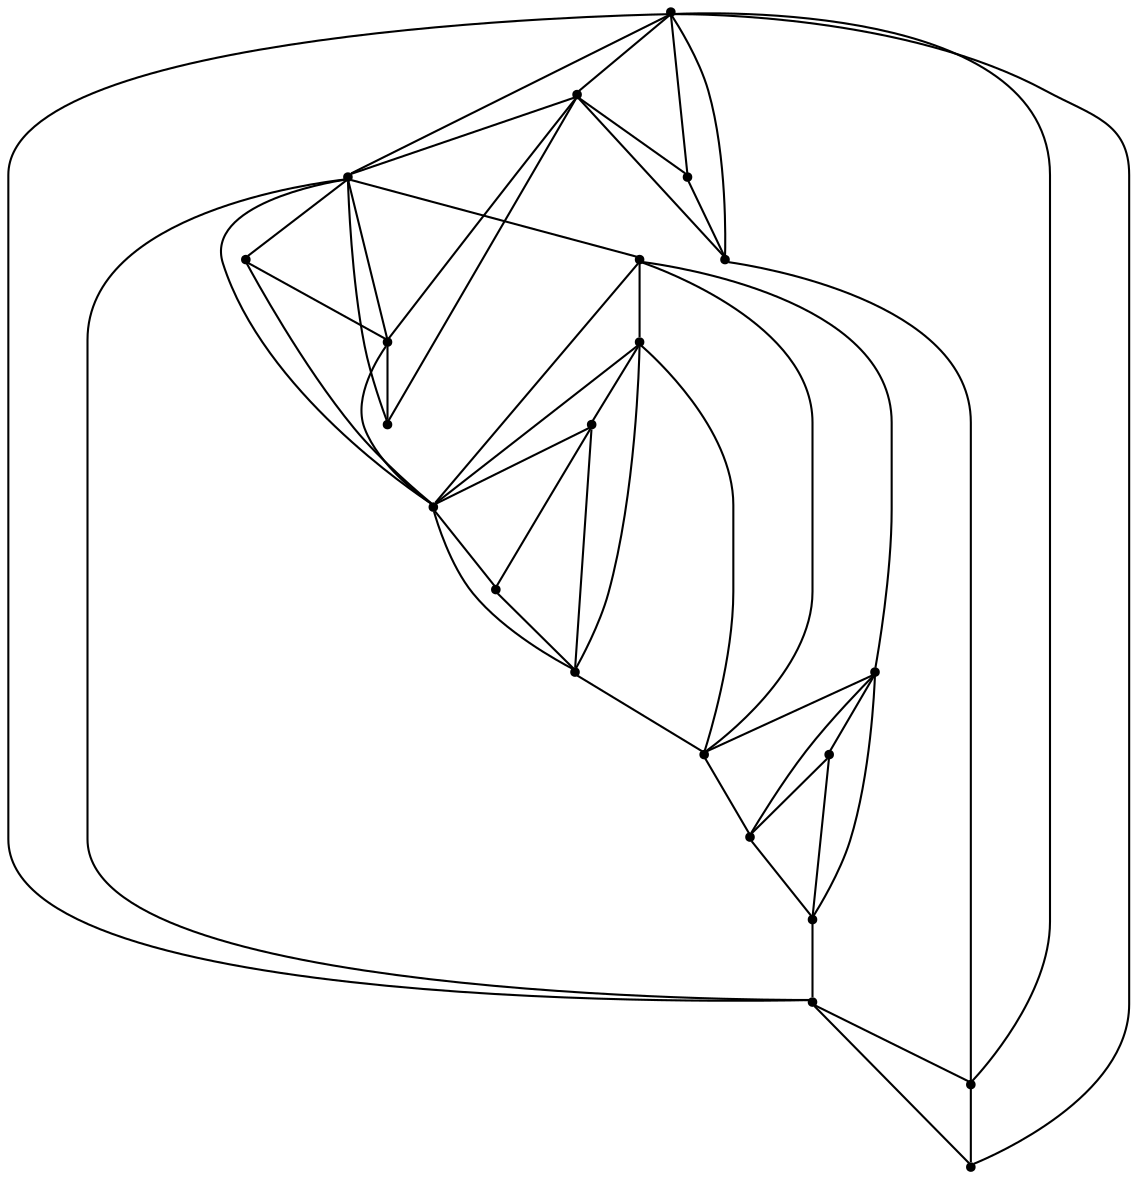 graph {
  node [shape=point,comment="{\"directed\":false,\"doi\":\"10.4230/LIPIcs.GD.2024.19\",\"figure\":\"9 (3)\"}"]

  v0 [pos="2055.3495659464643,1287.7660995455403"]
  v1 [pos="2046.8197151887182,1198.0029487746642"]
  v2 [pos="2002.3724808397455,1131.9781058157282"]
  v3 [pos="2017.74918300796,1369.0914752326562"]
  v4 [pos="1919.8397547621746,1089.741672143874"]
  v5 [pos="1965.4823358361866,1258.6100928798046"]
  v6 [pos="1933.4735503360912,1258.6100928798046"]
  v7 [pos="1918.97205361744,1174.709577667088"]
  v8 [pos="1917.4690303944365,1274.610647487814"]
  v9 [pos="1803.0248203963251,1409.9580023265987"]
  v10 [pos="1917.4690303944365,1306.6118838649377"]
  v11 [pos="1914.425843999109,1428.4912246513327"]
  v12 [pos="1885.4602448943413,1226.6089836637855"]
  v13 [pos="1768.8754001460268,1131.6730463262259"]
  v14 [pos="1885.4602448943413,1338.6129930809568"]
  v15 [pos="1869.4558521442937,1178.6073198397567"]
  v16 [pos="1799.0379994667283,1109.50238060957"]
  v17 [pos="1869.4558521442937,1258.6100928798046"]
  v18 [pos="1869.4558521442937,1354.613420527862"]
  v19 [pos="1837.4470666441985,1306.6118838649377"]
  v20 [pos="1735.4753928457105,1343.5431562604078"]
  v21 [pos="1805.4380267608885,1226.6089836637855"]

  v0 -- v1 [id="-1",pos="2055.3495659464643,1287.7660995455403 2044.601652547595,1261.1876484663892 2041.758411358882,1231.2666405964653 2046.8197151887182,1198.0029487746642"]
  v21 -- v17 [id="-2",pos="1805.4380267608885,1226.6089836637855 1869.4558521442937,1258.6100928798046 1869.4558521442937,1258.6100928798046 1869.4558521442937,1258.6100928798046"]
  v17 -- v19 [id="-3",pos="1869.4558521442937,1258.6100928798046 1837.4470666441985,1306.6118838649377 1837.4470666441985,1306.6118838649377 1837.4470666441985,1306.6118838649377"]
  v17 -- v8 [id="-4",pos="1869.4558521442937,1258.6100928798046 1917.4690303944365,1274.610647487814 1917.4690303944365,1274.610647487814 1917.4690303944365,1274.610647487814"]
  v17 -- v12 [id="-5",pos="1869.4558521442937,1258.6100928798046 1885.4602448943413,1226.6089836637855 1885.4602448943413,1226.6089836637855 1885.4602448943413,1226.6089836637855"]
  v14 -- v18 [id="-6",pos="1885.4602448943413,1338.6129930809568 1869.4558521442937,1354.613420527862 1869.4558521442937,1354.613420527862 1869.4558521442937,1354.613420527862"]
  v12 -- v15 [id="-7",pos="1885.4602448943413,1226.6089836637855 1869.4558521442937,1178.6073198397567 1869.4558521442937,1178.6073198397567 1869.4558521442937,1178.6073198397567"]
  v12 -- v7 [id="-8",pos="1885.4602448943413,1226.6089836637855 1918.97205361744,1174.709577667088 1918.97205361744,1174.709577667088 1918.97205361744,1174.709577667088"]
  v10 -- v14 [id="-9",pos="1917.4690303944365,1306.6118838649377 1885.4602448943413,1338.6129930809568 1885.4602448943413,1338.6129930809568 1885.4602448943413,1338.6129930809568"]
  v8 -- v6 [id="-10",pos="1917.4690303944365,1274.610647487814 1933.4735503360912,1258.6100928798046 1933.4735503360912,1258.6100928798046 1933.4735503360912,1258.6100928798046"]
  v8 -- v10 [id="-11",pos="1917.4690303944365,1274.610647487814 1917.4690303944365,1306.6118838649377 1917.4690303944365,1306.6118838649377 1917.4690303944365,1306.6118838649377"]
  v6 -- v5 [id="-12",pos="1933.4735503360912,1258.6100928798046 1965.4823358361866,1258.6100928798046 1965.4823358361866,1258.6100928798046 1965.4823358361866,1258.6100928798046"]
  v20 -- v17 [id="-13",pos="1735.4753928457105,1343.5431562604078 1760.7773966928337,1297.589040539743 1805.4371682175395,1269.2780194128752 1869.4558521442937,1258.6100928798046"]
  v20 -- v21 [id="-14",pos="1735.4753928457105,1343.5431562604078 1754.2331341160393,1293.6288622648044 1777.554478456992,1254.6500417659704 1805.4380267608885,1226.6089836637855"]
  v20 -- v13 [id="-15",pos="1735.4753928457105,1343.5431562604078 1734.142583791124,1274.448135596366 1745.2756651746815,1203.8231125239479 1768.8754001460268,1131.6730463262259"]
  v20 -- v9 [id="-16",pos="1735.4753928457105,1343.5431562604078 1764.3091260516505,1352.86342940884 1786.825347518641,1375.0017962049733 1803.0248203963251,1409.9580023265987"]
  v13 -- v17 [id="-17",pos="1768.8754001460268,1131.6730463262259 1839.3895686681906,1176.527091332557 1863.4562558276928,1201.0980500562364 1869.4558521442937,1258.6100928798046"]
  v13 -- v15 [id="-18",pos="1768.8754001460268,1131.6730463262259 1813.1551549461385,1140.7583257536905 1846.681845087287,1156.403973719265 1869.4558521442937,1178.6073198397567"]
  v13 -- v16 [id="-19",pos="1768.8754001460268,1131.6730463262259 1779.6666222871686,1111.994865417298 1789.7218819907962,1104.6045163506415 1799.0379994667283,1109.50238060957"]
  v16 -- v12 [id="-20",pos="1799.0379994667283,1109.50238060957 1871.137738565008,1122.2678295600415 1906.4674969306886,1155.0289806971764 1885.4602448943413,1226.6089836637855"]
  v16 -- v4 [id="-21",pos="1799.0379994667283,1109.50238060957 1826.6664650022628,1098.4019791603685 1866.5975069522183,1091.8541995715962 1919.8397547621746,1089.741672143874"]
  v9 -- v18 [id="-22",pos="1803.0248203963251,1409.9580023265987 1825.973652317512,1394.395009078897 1848.1173295668348,1375.946730371915 1869.4558521442937,1354.613420527862"]
  v9 -- v11 [id="-23",pos="1803.0248203963251,1409.9580023265987 1827.282453956228,1412.048149399943 1865.1003345431488,1418.1733726387292 1914.425843999109,1428.4912246513327"]
  v21 -- v13 [id="-24",pos="1805.4380267608885,1226.6089836637855 1798.3759989488365,1196.6354582577362 1786.1901526319793,1164.989255684152 1768.8754001460268,1131.6730463262259"]
  v9 -- v17 [id="-25",pos="1803.0248203963251,1409.9580023265987 1820.447431365235,1360.8112527572716 1820.9450049328402,1357.713608253611 1833.1958461610077,1340.162959782727 1845.4492312213204,1322.6124384729474 1869.4558839421954,1290.6112020958237 1869.4558521442937,1258.6100928798046"]
  v19 -- v20 [id="-26",pos="1837.4470666441985,1306.6118838649377 1810.7522511017632,1303.4992343509557 1776.7628378933994,1315.8097008698137 1735.4753928457105,1343.5431562604078"]
  v18 -- v11 [id="-27",pos="1869.4558521442937,1354.613420527862 1869.4558839421954,1375.946730371915 1884.4450332830854,1400.5726226927038 1914.425843999109,1428.4912246513327"]
  v17 -- v2 [id="-28",pos="1869.4558521442937,1258.6100928798046 1918.2442950385941,1212.8734226476972 1957.157549747247,1162.1941274479057 2002.3724808397455,1131.9781058157282"]
  v19 -- v9 [id="-29",pos="1837.4470666441985,1306.6118838649377 1816.108671258347,1338.6129930809568 1804.6330628764354,1373.061699234844 1803.0248203963251,1409.9580023265987"]
  v15 -- v16 [id="-30",pos="1869.4558521442937,1178.6073198397567 1859.995753768942,1151.6264038651175 1836.5243233314213,1128.5905339939911 1799.0379994667283,1109.50238060957"]
  v14 -- v11 [id="-31",pos="1885.4602448943413,1338.6129930809568 1885.460276692243,1370.6141022969762 1895.1153915994275,1400.572749853808 1914.425843999109,1428.4912246513327"]
  v14 -- v9 [id="-32",pos="1885.4602448943413,1338.6129930809568 1869.4558839421954,1338.6129930809568 1841.8207090493777,1355.5086347029758 1803.0248203963251,1409.9580023265987"]
  v12 -- v2 [id="-33",pos="1885.4602448943413,1226.6089836637855 1939.6026913046874,1187.0550134896616 1945.4068259188298,1160.4990699259927 2002.3724808397455,1131.9781058157282"]
  v12 -- v4 [id="-34",pos="1885.4602448943413,1226.6089836637855 1910.0470503338356,1172.7445571204926 1921.5076501060903,1127.1229676878847 1919.8397547621746,1089.741672143874"]
  v12 -- v13 [id="-35",pos="1885.4602448943413,1226.6089836637855 1850.310621642444,1181.6173503424723 1811.44989706759,1149.9736909909764 1768.8754001460268,1131.6730463262259"]
  v11 -- v3 [id="-36",pos="1914.425843999109,1428.4912246513327 1945.6543407865597,1428.916197062303 1980.0938850930206,1409.115560009819 2017.74918300796,1369.0914752326562"]
  v10 -- v3 [id="-37",pos="1917.4690303944365,1306.6118838649377 1949.4778476924334,1317.2798103980083 1982.9045652302748,1338.1054931132185 2017.74918300796,1369.0914752326562"]
  v10 -- v11 [id="-38",pos="1917.4690303944365,1306.6118838649377 1938.8074893760916,1338.6129930809568 1937.794662607472,1379.2394400097553 1914.425843999109,1428.4912246513327"]
  v10 -- v9 [id="-39",pos="1917.4690303944365,1306.6118838649377 1874.7897911842938,1317.2798103980083 1836.6418483765306,1351.7285165518954 1803.0248203963251,1409.9580023265987"]
  v8 -- v3 [id="-40",pos="1917.4690303944365,1274.610647487814 1960.1483332003827,1285.278574020885 1993.5725069060786,1316.7721832691655 2017.74918300796,1369.0914752326562"]
  v8 -- v9 [id="-41",pos="1917.4690303944365,1274.610647487814 1874.7897911842938,1295.943957331867 1836.6418483765306,1341.0604628577203 1803.0248203963251,1409.9580023265987"]
  v7 -- v2 [id="-42",pos="1918.97205361744,1174.709577667088 1940.770437450951,1152.21630422852 1968.4755677277622,1137.7882238377626 2002.3724808397455,1131.9781058157282"]
  v4 -- v7 [id="-43",pos="1919.8397547621746,1089.741672143874 1928.4646494484466,1126.230423895964 1928.019478823033,1154.8615095226558 1918.97205361744,1174.709577667088"]
  v6 -- v3 [id="-44",pos="1933.4735503360912,1258.6100928798046 1976.1527259504303,1290.6112020958237 2004.2429924140279,1327.4375665801479 2017.74918300796,1369.0914752326562"]
  v6 -- v1 [id="-45",pos="1933.4735503360912,1258.6100928798046 1965.482240442481,1237.2767830357516 2003.265143337405,1217.0735539266755 2046.8197151887182,1198.0029487746642"]
  v6 -- v0 [id="-46",pos="1933.4735503360912,1258.6100928798046 1965.482240442481,1279.9434027238576 2006.1085117177254,1289.6637247067936 2055.3495659464643,1287.7660995455403"]
  v5 -- v0 [id="-47",pos="1965.4823358361866,1258.6100928798046 1986.8206676262344,1269.2780194128752 2016.776326201922,1278.995798173723 2055.3495659464643,1287.7660995455403"]
  v5 -- v1 [id="-48",pos="1965.4823358361866,1258.6100928798046 1997.4910259425765,1247.942166346734 2024.6035705211584,1227.741480459746 2046.8197151887182,1198.0029487746642"]
  v2 -- v4 [id="-49",pos="2002.3724808397455,1131.9781058157282 1987.6460139657513,1120.542634856381 1960.1358684228712,1106.464628986091 1919.8397547621746,1089.741672143874"]
  v3 -- v0 [id="-50",pos="2017.74918300796,1369.0914752326562 2037.13703150066,1355.463492510907 2049.6704924801616,1328.355033948535 2055.3495659464643,1287.7660995455403"]
  v1 -- v2 [id="-51",pos="2046.8197151887182,1198.0029487746642 2039.6452499958473,1175.079616480949 2024.8285724744032,1153.0738787167254 2002.3724808397455,1131.9781058157282"]
}